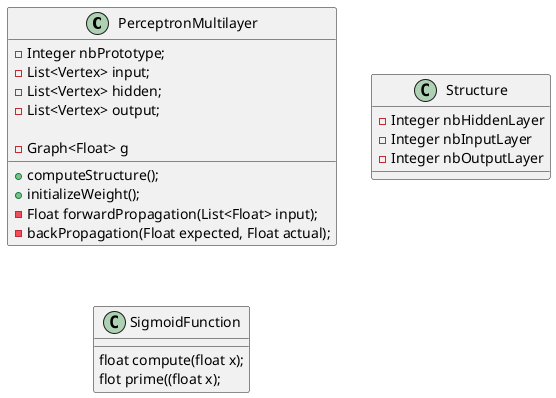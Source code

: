 @startuml
class PerceptronMultilayer {
    - Integer nbPrototype;
    - List<Vertex> input;
    - List<Vertex> hidden;
    - List<Vertex> output;

    - Graph<Float> g
    + computeStructure();
    + initializeWeight();
    - Float forwardPropagation(List<Float> input);
    - backPropagation(Float expected, Float actual);
}
class Structure{
    - Integer nbHiddenLayer
    - Integer nbInputLayer
    - Integer nbOutputLayer
}
class SigmoidFunction{
    float compute(float x);
    flot prime((float x);
}

@enduml